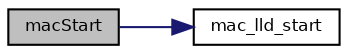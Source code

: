 digraph "macStart"
{
  bgcolor="transparent";
  edge [fontname="Helvetica",fontsize="8",labelfontname="Helvetica",labelfontsize="8"];
  node [fontname="Helvetica",fontsize="8",shape=record];
  rankdir="LR";
  Node26 [label="macStart",height=0.2,width=0.4,color="black", fillcolor="grey75", style="filled", fontcolor="black"];
  Node26 -> Node27 [color="midnightblue",fontsize="8",style="solid",fontname="Helvetica"];
  Node27 [label="mac_lld_start",height=0.2,width=0.4,color="black",URL="$group___m_a_c.html#gac692ef12e2b14afd329e350501b529cb",tooltip="Configures and activates the MAC peripheral. "];
}
